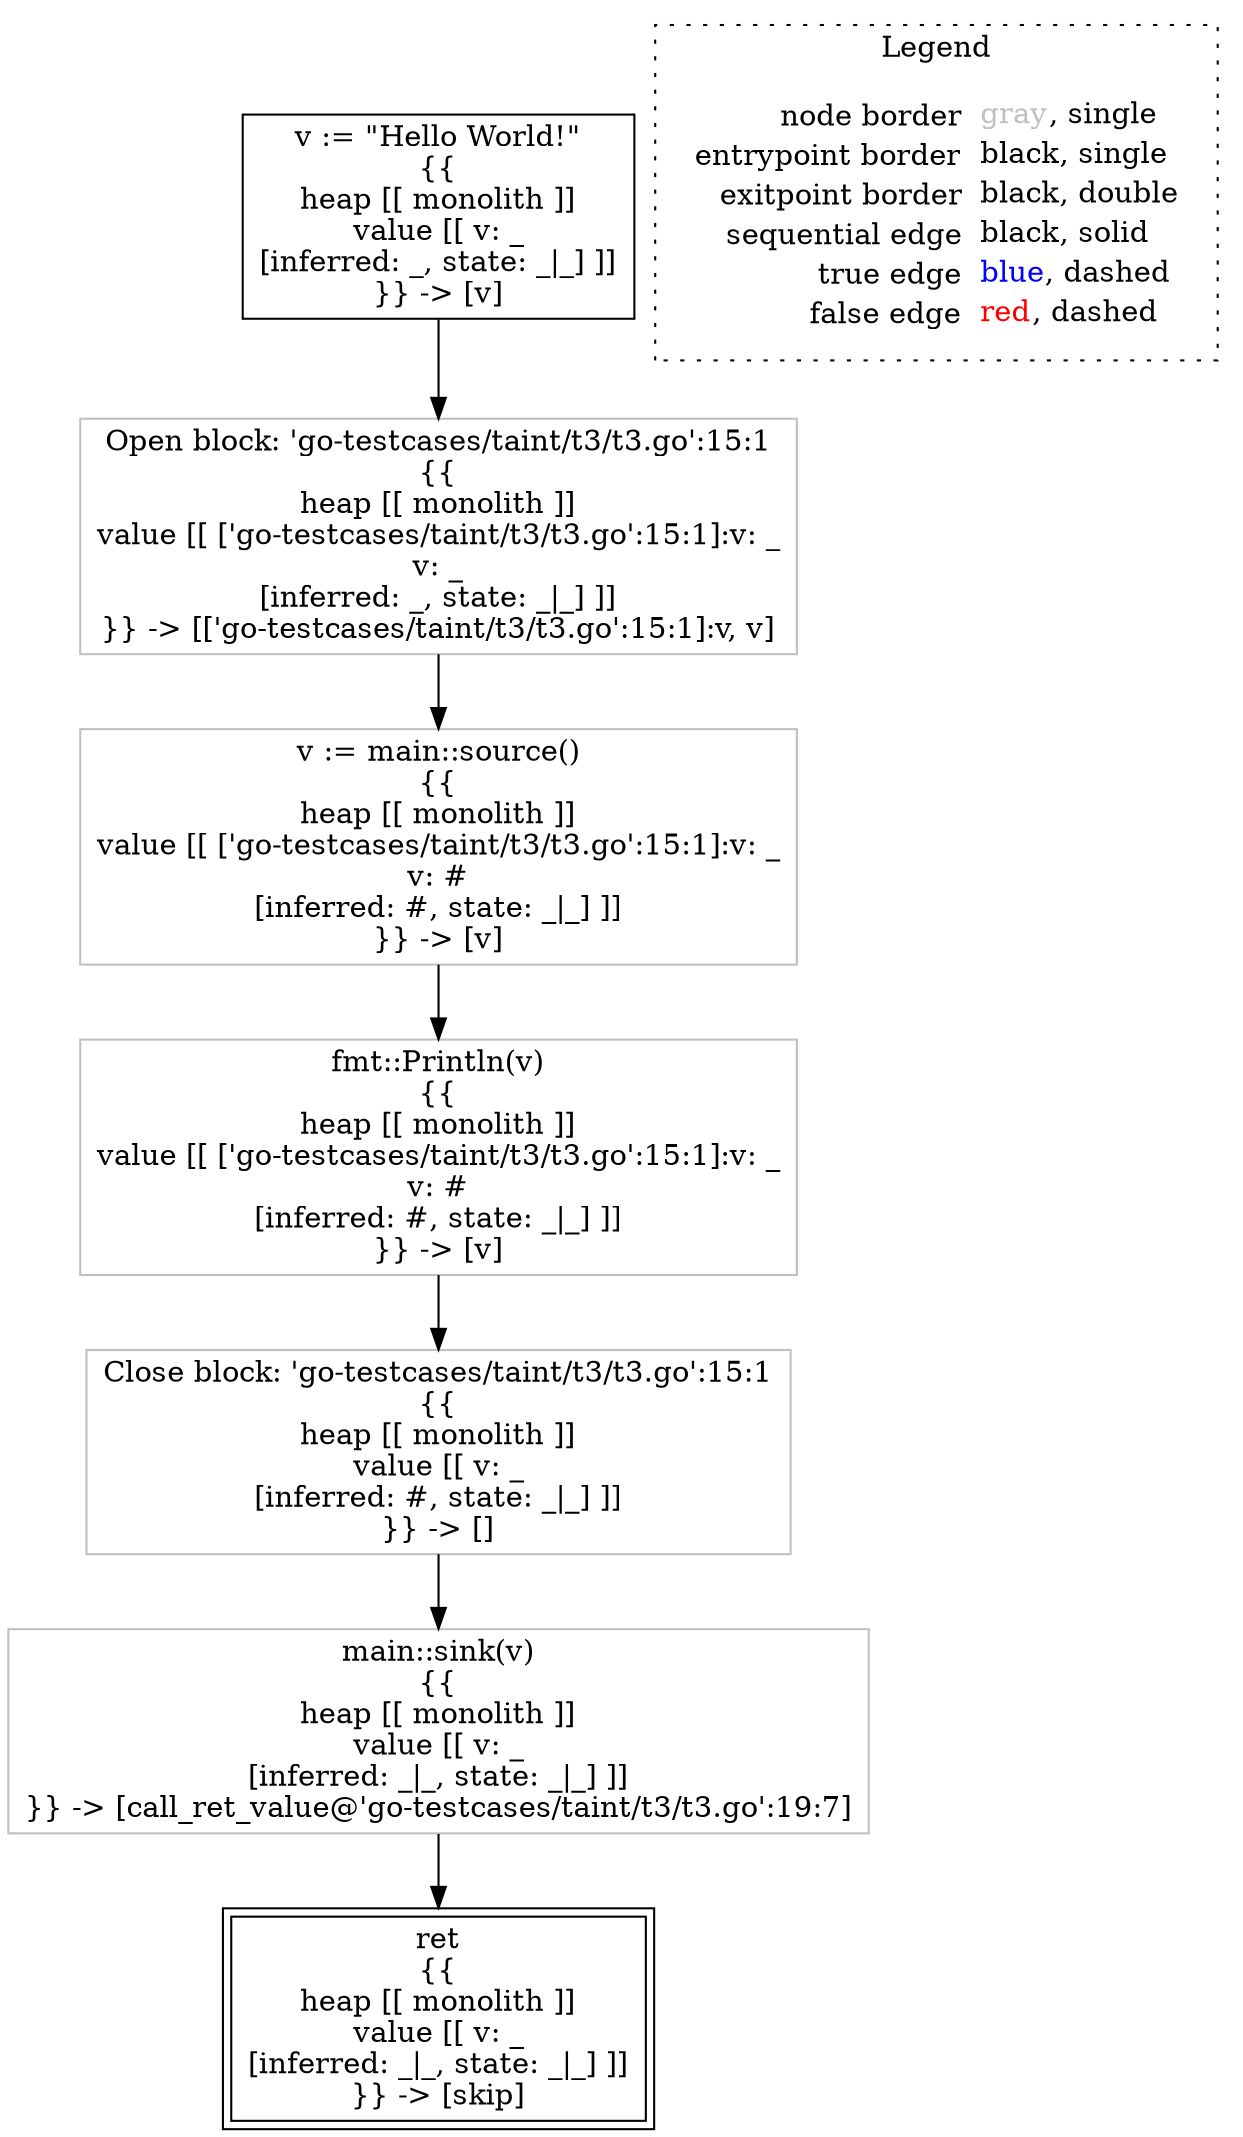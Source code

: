 digraph {
	"node0" [shape="rect",color="black",label=<v := &quot;Hello World!&quot;<BR/>{{<BR/>heap [[ monolith ]]<BR/>value [[ v: _<BR/>[inferred: _, state: _|_] ]]<BR/>}} -&gt; [v]>];
	"node1" [shape="rect",color="gray",label=<fmt::Println(v)<BR/>{{<BR/>heap [[ monolith ]]<BR/>value [[ ['go-testcases/taint/t3/t3.go':15:1]:v: _<BR/>v: #<BR/>[inferred: #, state: _|_] ]]<BR/>}} -&gt; [v]>];
	"node2" [shape="rect",color="gray",label=<Open block: 'go-testcases/taint/t3/t3.go':15:1<BR/>{{<BR/>heap [[ monolith ]]<BR/>value [[ ['go-testcases/taint/t3/t3.go':15:1]:v: _<BR/>v: _<BR/>[inferred: _, state: _|_] ]]<BR/>}} -&gt; [['go-testcases/taint/t3/t3.go':15:1]:v, v]>];
	"node3" [shape="rect",color="gray",label=<Close block: 'go-testcases/taint/t3/t3.go':15:1<BR/>{{<BR/>heap [[ monolith ]]<BR/>value [[ v: _<BR/>[inferred: #, state: _|_] ]]<BR/>}} -&gt; []>];
	"node4" [shape="rect",color="gray",label=<v := main::source()<BR/>{{<BR/>heap [[ monolith ]]<BR/>value [[ ['go-testcases/taint/t3/t3.go':15:1]:v: _<BR/>v: #<BR/>[inferred: #, state: _|_] ]]<BR/>}} -&gt; [v]>];
	"node5" [shape="rect",color="gray",label=<main::sink(v)<BR/>{{<BR/>heap [[ monolith ]]<BR/>value [[ v: _<BR/>[inferred: _|_, state: _|_] ]]<BR/>}} -&gt; [call_ret_value@'go-testcases/taint/t3/t3.go':19:7]>];
	"node6" [shape="rect",color="black",peripheries="2",label=<ret<BR/>{{<BR/>heap [[ monolith ]]<BR/>value [[ v: _<BR/>[inferred: _|_, state: _|_] ]]<BR/>}} -&gt; [skip]>];
	"node1" -> "node3" [color="black"];
	"node2" -> "node4" [color="black"];
	"node3" -> "node5" [color="black"];
	"node4" -> "node1" [color="black"];
	"node5" -> "node6" [color="black"];
	"node0" -> "node2" [color="black"];
subgraph cluster_legend {
	label="Legend";
	style=dotted;
	node [shape=plaintext];
	"legend" [label=<<table border="0" cellpadding="2" cellspacing="0" cellborder="0"><tr><td align="right">node border&nbsp;</td><td align="left"><font color="gray">gray</font>, single</td></tr><tr><td align="right">entrypoint border&nbsp;</td><td align="left"><font color="black">black</font>, single</td></tr><tr><td align="right">exitpoint border&nbsp;</td><td align="left"><font color="black">black</font>, double</td></tr><tr><td align="right">sequential edge&nbsp;</td><td align="left"><font color="black">black</font>, solid</td></tr><tr><td align="right">true edge&nbsp;</td><td align="left"><font color="blue">blue</font>, dashed</td></tr><tr><td align="right">false edge&nbsp;</td><td align="left"><font color="red">red</font>, dashed</td></tr></table>>];
}

}
